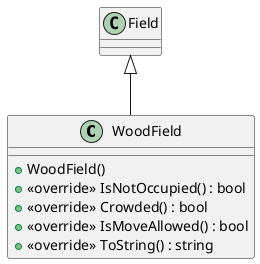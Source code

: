 @startuml
class WoodField {
    + WoodField()
    + <<override>> IsNotOccupied() : bool
    + <<override>> Crowded() : bool
    + <<override>> IsMoveAllowed() : bool
    + <<override>> ToString() : string
}
Field <|-- WoodField
@enduml
